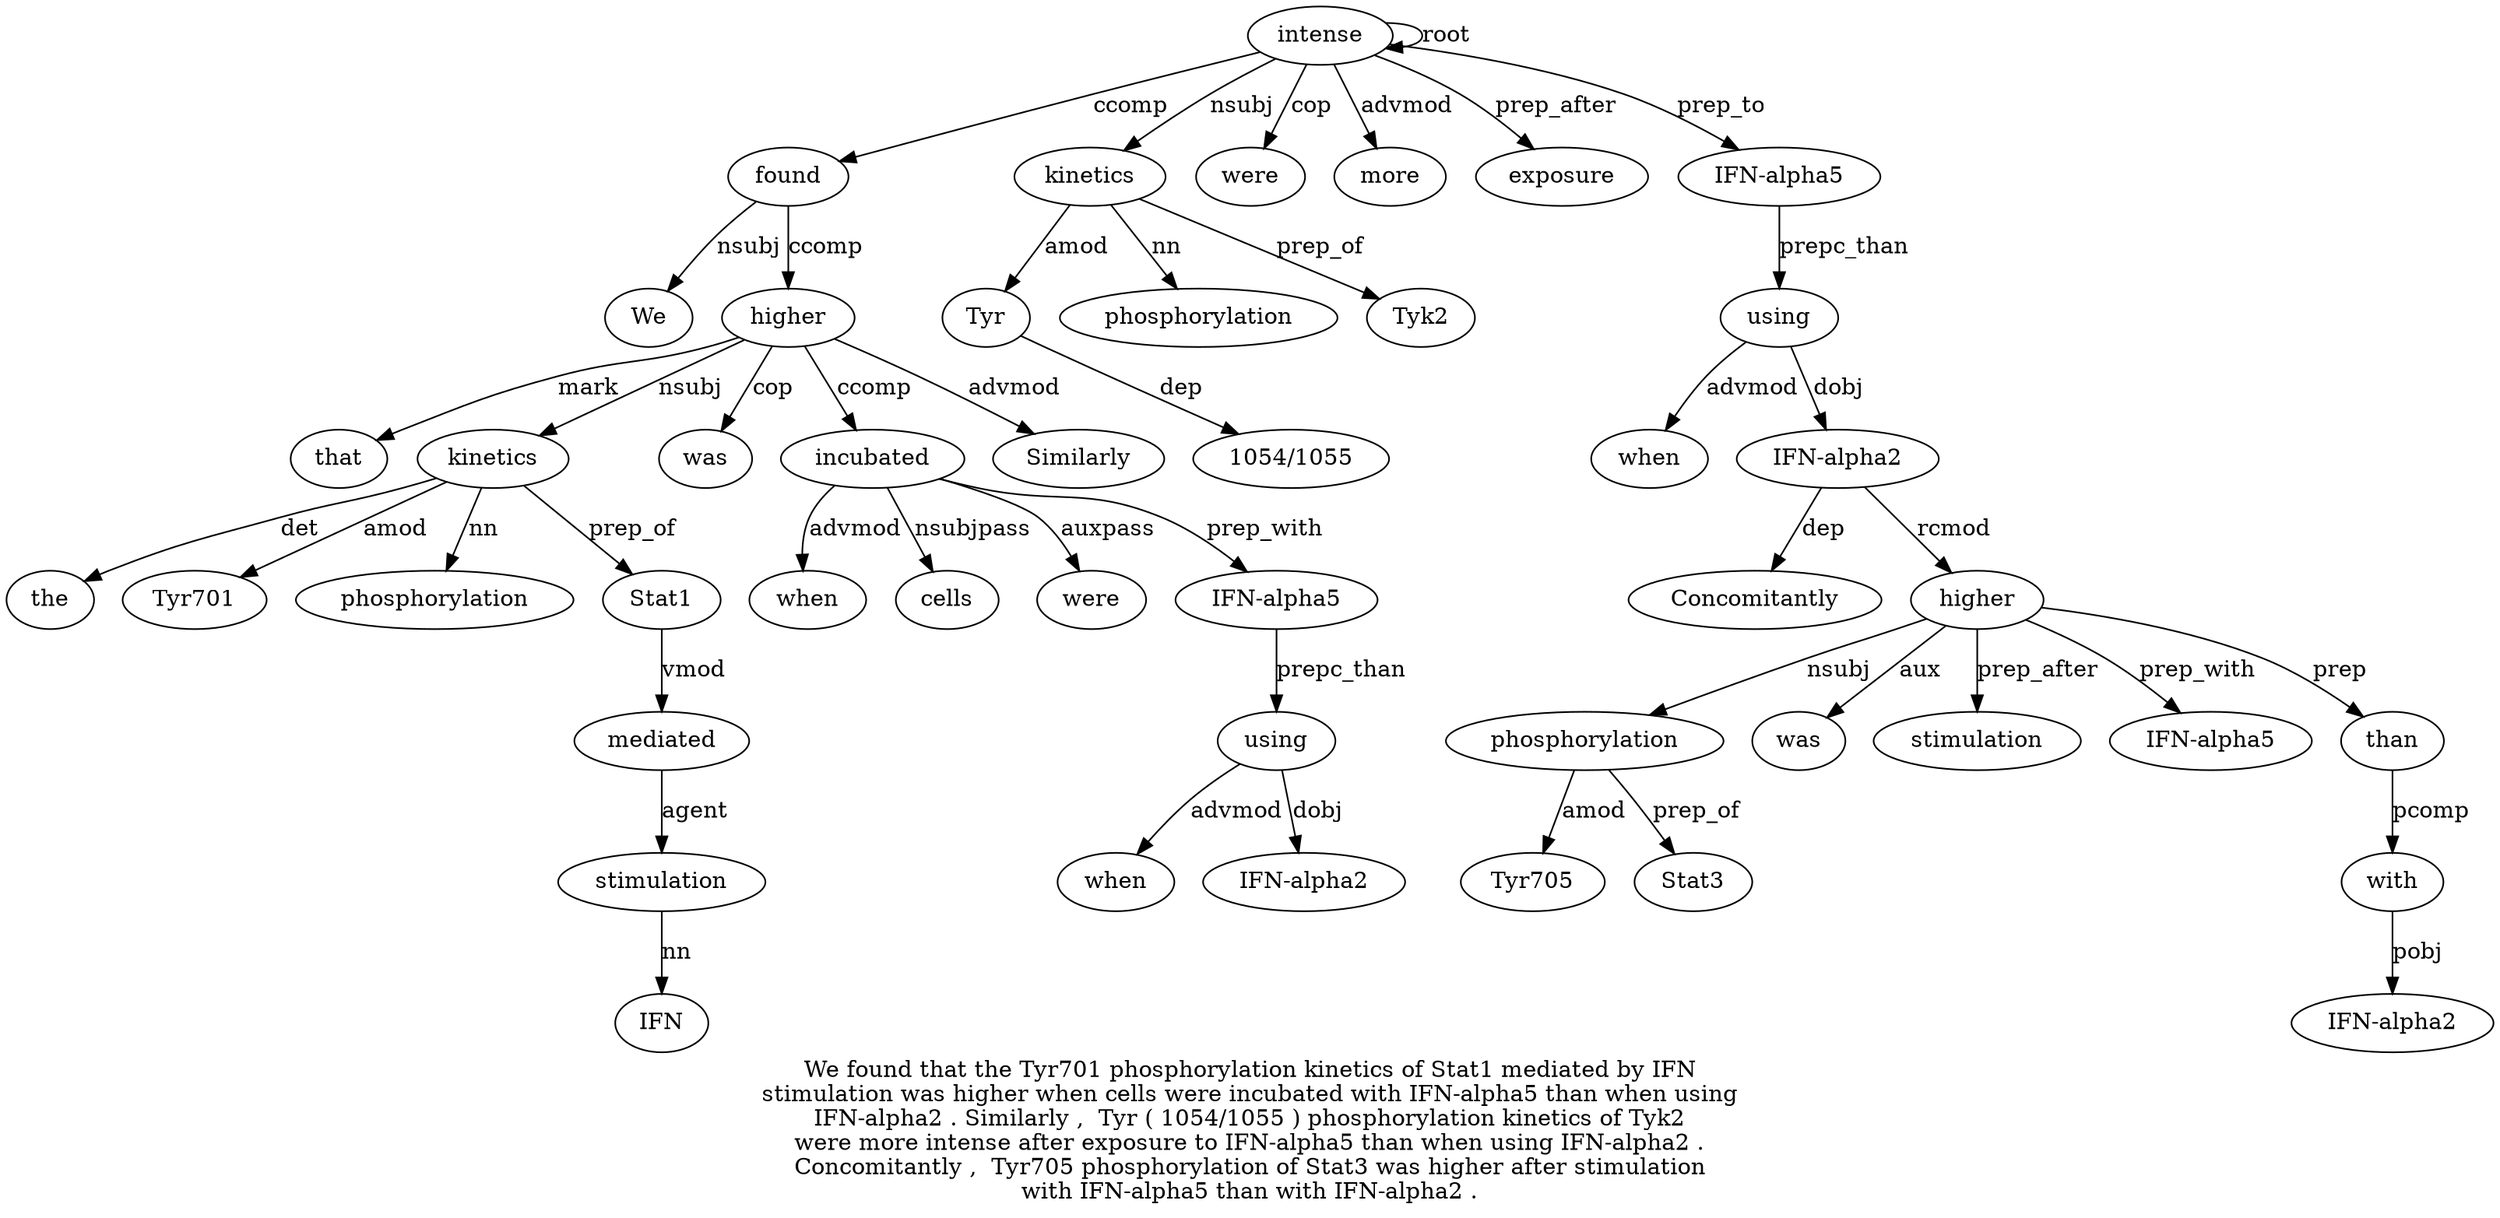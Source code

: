 digraph "We found that the Tyr701 phosphorylation kinetics of Stat1 mediated by IFN stimulation was higher when cells were incubated with IFN-alpha5 than when using IFN-alpha2 . Similarly ,  Tyr ( 1054/1055 ) phosphorylation kinetics of Tyk2 were more intense after exposure to IFN-alpha5 than when using IFN-alpha2 . Concomitantly ,  Tyr705 phosphorylation of Stat3 was higher after stimulation with IFN-alpha5 than with IFN-alpha2 ." {
label="We found that the Tyr701 phosphorylation kinetics of Stat1 mediated by IFN
stimulation was higher when cells were incubated with IFN-alpha5 than when using
IFN-alpha2 . Similarly ,  Tyr ( 1054/1055 ) phosphorylation kinetics of Tyk2
were more intense after exposure to IFN-alpha5 than when using IFN-alpha2 .
Concomitantly ,  Tyr705 phosphorylation of Stat3 was higher after stimulation
with IFN-alpha5 than with IFN-alpha2 .";
found2 [style=filled, fillcolor=white, label=found];
We1 [style=filled, fillcolor=white, label=We];
found2 -> We1  [label=nsubj];
intense39 [style=filled, fillcolor=white, label=intense];
intense39 -> found2  [label=ccomp];
higher15 [style=filled, fillcolor=white, label=higher];
that3 [style=filled, fillcolor=white, label=that];
higher15 -> that3  [label=mark];
kinetics7 [style=filled, fillcolor=white, label=kinetics];
the4 [style=filled, fillcolor=white, label=the];
kinetics7 -> the4  [label=det];
Tyr7015 [style=filled, fillcolor=white, label=Tyr701];
kinetics7 -> Tyr7015  [label=amod];
phosphorylation6 [style=filled, fillcolor=white, label=phosphorylation];
kinetics7 -> phosphorylation6  [label=nn];
higher15 -> kinetics7  [label=nsubj];
Stat19 [style=filled, fillcolor=white, label=Stat1];
kinetics7 -> Stat19  [label=prep_of];
mediated10 [style=filled, fillcolor=white, label=mediated];
Stat19 -> mediated10  [label=vmod];
stimulation13 [style=filled, fillcolor=white, label=stimulation];
IFN12 [style=filled, fillcolor=white, label=IFN];
stimulation13 -> IFN12  [label=nn];
mediated10 -> stimulation13  [label=agent];
was14 [style=filled, fillcolor=white, label=was];
higher15 -> was14  [label=cop];
found2 -> higher15  [label=ccomp];
incubated19 [style=filled, fillcolor=white, label=incubated];
when16 [style=filled, fillcolor=white, label=when];
incubated19 -> when16  [label=advmod];
cells17 [style=filled, fillcolor=white, label=cells];
incubated19 -> cells17  [label=nsubjpass];
were18 [style=filled, fillcolor=white, label=were];
incubated19 -> were18  [label=auxpass];
higher15 -> incubated19  [label=ccomp];
"IFN-alpha521" [style=filled, fillcolor=white, label="IFN-alpha5"];
incubated19 -> "IFN-alpha521"  [label=prep_with];
using24 [style=filled, fillcolor=white, label=using];
when23 [style=filled, fillcolor=white, label=when];
using24 -> when23  [label=advmod];
"IFN-alpha521" -> using24  [label=prepc_than];
"IFN-alpha25" [style=filled, fillcolor=white, label="IFN-alpha2"];
using24 -> "IFN-alpha25"  [label=dobj];
Similarly27 [style=filled, fillcolor=white, label=Similarly];
higher15 -> Similarly27  [label=advmod];
kinetics34 [style=filled, fillcolor=white, label=kinetics];
Tyr29 [style=filled, fillcolor=white, label=Tyr];
kinetics34 -> Tyr29  [label=amod];
"1054/10553" [style=filled, fillcolor=white, label="1054/1055"];
Tyr29 -> "1054/10553"  [label=dep];
phosphorylation33 [style=filled, fillcolor=white, label=phosphorylation];
kinetics34 -> phosphorylation33  [label=nn];
intense39 -> kinetics34  [label=nsubj];
Tyk236 [style=filled, fillcolor=white, label=Tyk2];
kinetics34 -> Tyk236  [label=prep_of];
were37 [style=filled, fillcolor=white, label=were];
intense39 -> were37  [label=cop];
more38 [style=filled, fillcolor=white, label=more];
intense39 -> more38  [label=advmod];
intense39 -> intense39  [label=root];
exposure41 [style=filled, fillcolor=white, label=exposure];
intense39 -> exposure41  [label=prep_after];
"IFN-alpha543" [style=filled, fillcolor=white, label="IFN-alpha5"];
intense39 -> "IFN-alpha543"  [label=prep_to];
using46 [style=filled, fillcolor=white, label=using];
when45 [style=filled, fillcolor=white, label=when];
using46 -> when45  [label=advmod];
"IFN-alpha543" -> using46  [label=prepc_than];
"IFN-alpha247" [style=filled, fillcolor=white, label="IFN-alpha2"];
using46 -> "IFN-alpha247"  [label=dobj];
Concomitantly49 [style=filled, fillcolor=white, label=Concomitantly];
"IFN-alpha247" -> Concomitantly49  [label=dep];
phosphorylation52 [style=filled, fillcolor=white, label=phosphorylation];
Tyr70551 [style=filled, fillcolor=white, label=Tyr705];
phosphorylation52 -> Tyr70551  [label=amod];
higher56 [style=filled, fillcolor=white, label=higher];
higher56 -> phosphorylation52  [label=nsubj];
Stat354 [style=filled, fillcolor=white, label=Stat3];
phosphorylation52 -> Stat354  [label=prep_of];
was55 [style=filled, fillcolor=white, label=was];
higher56 -> was55  [label=aux];
"IFN-alpha247" -> higher56  [label=rcmod];
stimulation58 [style=filled, fillcolor=white, label=stimulation];
higher56 -> stimulation58  [label=prep_after];
"IFN-alpha560" [style=filled, fillcolor=white, label="IFN-alpha5"];
higher56 -> "IFN-alpha560"  [label=prep_with];
than61 [style=filled, fillcolor=white, label=than];
higher56 -> than61  [label=prep];
with62 [style=filled, fillcolor=white, label=with];
than61 -> with62  [label=pcomp];
"IFN-alpha263" [style=filled, fillcolor=white, label="IFN-alpha2"];
with62 -> "IFN-alpha263"  [label=pobj];
}
